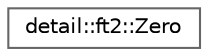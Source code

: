 digraph "Graphical Class Hierarchy"
{
 // LATEX_PDF_SIZE
  bgcolor="transparent";
  edge [fontname=Helvetica,fontsize=10,labelfontname=Helvetica,labelfontsize=10];
  node [fontname=Helvetica,fontsize=10,shape=box,height=0.2,width=0.4];
  rankdir="LR";
  Node0 [id="Node000000",label="detail::ft2::Zero",height=0.2,width=0.4,color="grey40", fillcolor="white", style="filled",URL="$structdetail_1_1ft2_1_1Zero.html",tooltip="No-ft2 term."];
}
